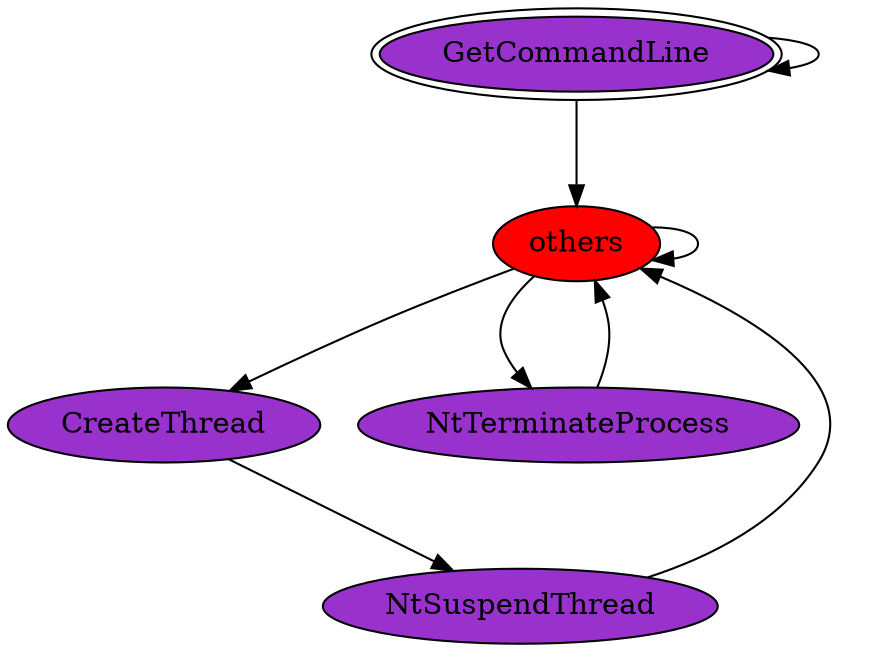 digraph "./REPORTS/6163/API_PER_CATEGORY/SuspendThread.exe_2700_Processes_API_per_Category_Transition_Matrix" {
	GetCommandLine [label=GetCommandLine fillcolor=darkorchid peripheries=2 style=filled]
	GetCommandLine -> GetCommandLine [label=0.5 fontcolor=white]
	others [label=others fillcolor=red style=filled]
	GetCommandLine -> others [label=0.5 fontcolor=white]
	others -> others [label=0.9667 fontcolor=white]
	CreateThread [label=CreateThread fillcolor=darkorchid style=filled]
	others -> CreateThread [label=0.0111 fontcolor=white]
	NtTerminateProcess [label=NtTerminateProcess fillcolor=darkorchid style=filled]
	others -> NtTerminateProcess [label=0.0222 fontcolor=white]
	NtSuspendThread [label=NtSuspendThread fillcolor=darkorchid style=filled]
	CreateThread -> NtSuspendThread [label=1.0 fontcolor=white]
	NtSuspendThread -> others [label=1.0 fontcolor=white]
	NtTerminateProcess -> others [label=1.0 fontcolor=white]
}
